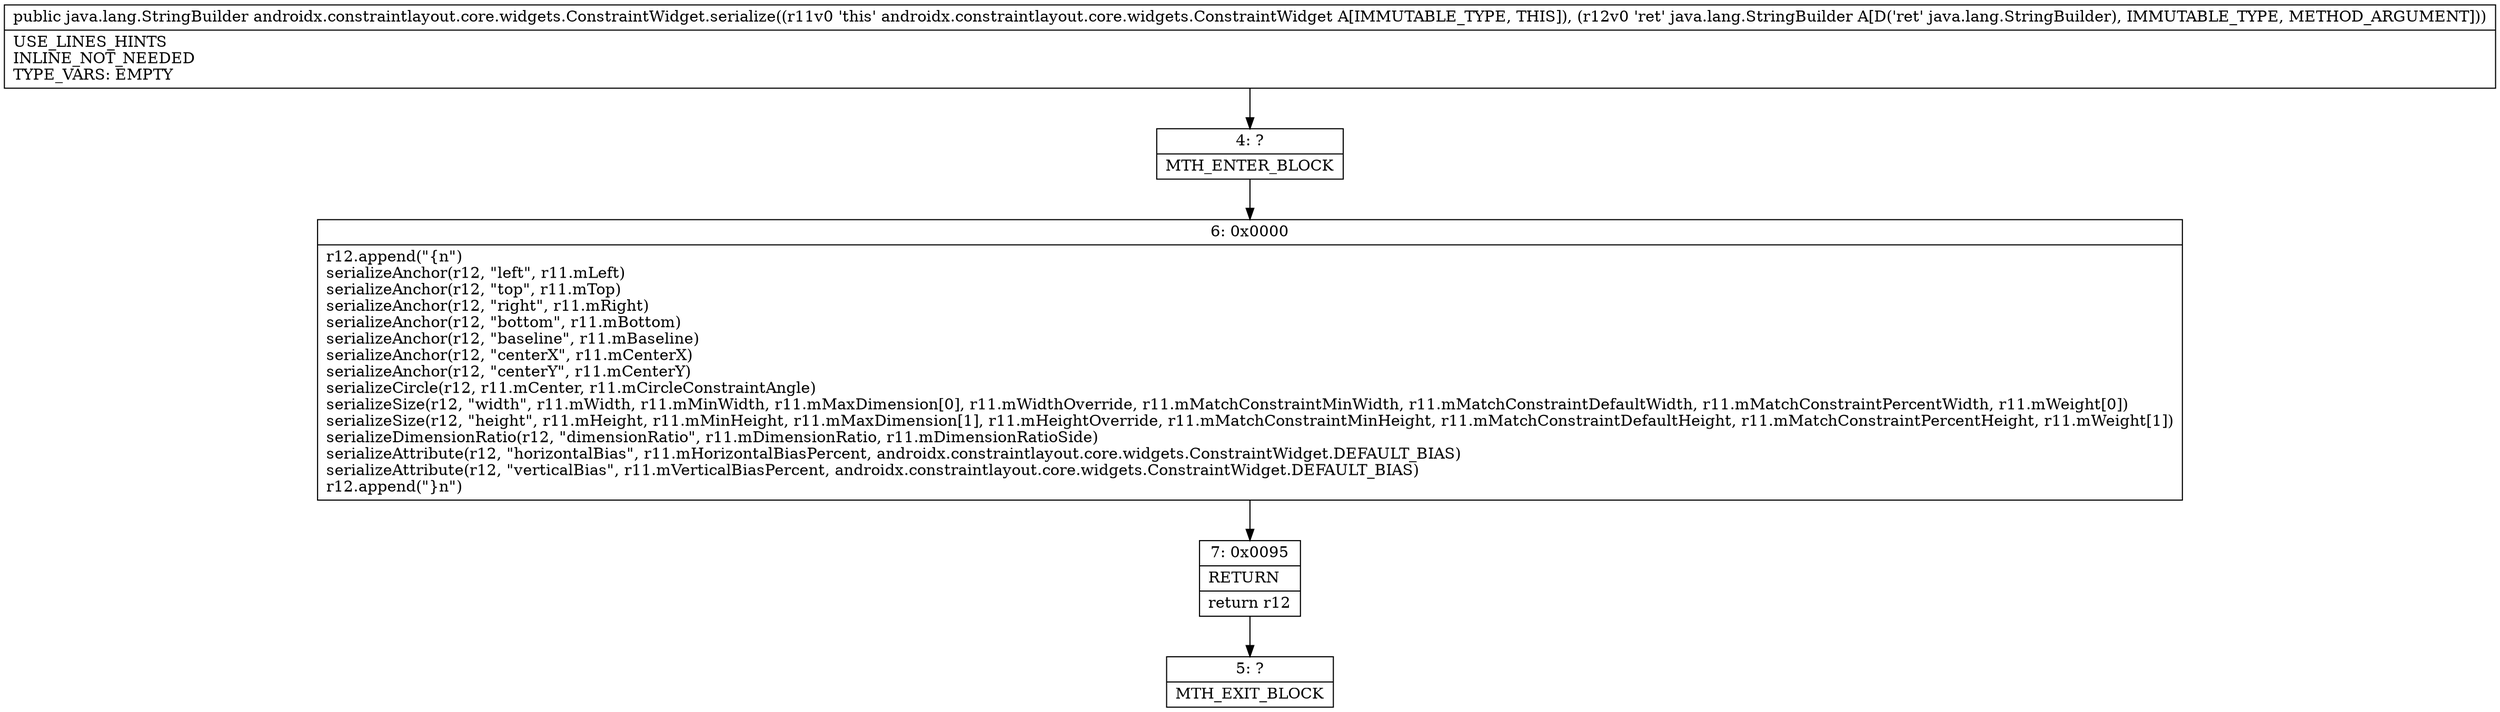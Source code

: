 digraph "CFG forandroidx.constraintlayout.core.widgets.ConstraintWidget.serialize(Ljava\/lang\/StringBuilder;)Ljava\/lang\/StringBuilder;" {
Node_4 [shape=record,label="{4\:\ ?|MTH_ENTER_BLOCK\l}"];
Node_6 [shape=record,label="{6\:\ 0x0000|r12.append(\"\{n\")\lserializeAnchor(r12, \"left\", r11.mLeft)\lserializeAnchor(r12, \"top\", r11.mTop)\lserializeAnchor(r12, \"right\", r11.mRight)\lserializeAnchor(r12, \"bottom\", r11.mBottom)\lserializeAnchor(r12, \"baseline\", r11.mBaseline)\lserializeAnchor(r12, \"centerX\", r11.mCenterX)\lserializeAnchor(r12, \"centerY\", r11.mCenterY)\lserializeCircle(r12, r11.mCenter, r11.mCircleConstraintAngle)\lserializeSize(r12, \"width\", r11.mWidth, r11.mMinWidth, r11.mMaxDimension[0], r11.mWidthOverride, r11.mMatchConstraintMinWidth, r11.mMatchConstraintDefaultWidth, r11.mMatchConstraintPercentWidth, r11.mWeight[0])\lserializeSize(r12, \"height\", r11.mHeight, r11.mMinHeight, r11.mMaxDimension[1], r11.mHeightOverride, r11.mMatchConstraintMinHeight, r11.mMatchConstraintDefaultHeight, r11.mMatchConstraintPercentHeight, r11.mWeight[1])\lserializeDimensionRatio(r12, \"dimensionRatio\", r11.mDimensionRatio, r11.mDimensionRatioSide)\lserializeAttribute(r12, \"horizontalBias\", r11.mHorizontalBiasPercent, androidx.constraintlayout.core.widgets.ConstraintWidget.DEFAULT_BIAS)\lserializeAttribute(r12, \"verticalBias\", r11.mVerticalBiasPercent, androidx.constraintlayout.core.widgets.ConstraintWidget.DEFAULT_BIAS)\lr12.append(\"\}n\")\l}"];
Node_7 [shape=record,label="{7\:\ 0x0095|RETURN\l|return r12\l}"];
Node_5 [shape=record,label="{5\:\ ?|MTH_EXIT_BLOCK\l}"];
MethodNode[shape=record,label="{public java.lang.StringBuilder androidx.constraintlayout.core.widgets.ConstraintWidget.serialize((r11v0 'this' androidx.constraintlayout.core.widgets.ConstraintWidget A[IMMUTABLE_TYPE, THIS]), (r12v0 'ret' java.lang.StringBuilder A[D('ret' java.lang.StringBuilder), IMMUTABLE_TYPE, METHOD_ARGUMENT]))  | USE_LINES_HINTS\lINLINE_NOT_NEEDED\lTYPE_VARS: EMPTY\l}"];
MethodNode -> Node_4;Node_4 -> Node_6;
Node_6 -> Node_7;
Node_7 -> Node_5;
}

